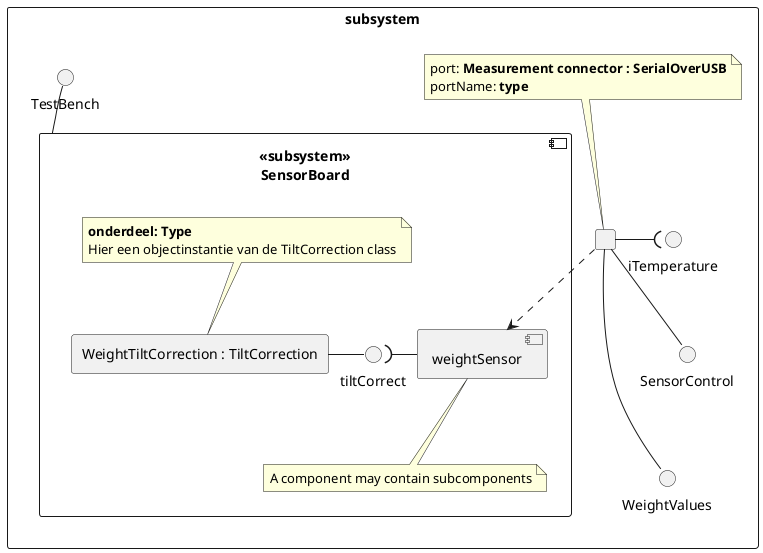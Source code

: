 @startuml
'https://plantuml.com/component-diagram

rectangle border as "subsystem"{
    component [SensorBoard] as "<<subsystem>>\nSensorBoard\n"{
        interface tc as "tiltCorrect"
        component [weightSensor] as ws
        rectangle rect1 as "WeightTiltCorrection : TiltCorrection"

        ws -left-( tc
        tc -left- rect1

        note as n1
            A component may contain subcomponents
        end note

        note as n2
            **onderdeel: Type**
            Hier een objectinstantie van de TiltCorrection class
        end note

        ws .down. n1
        rect1 .up. n2
    }

    rectangle port1 as " "

    port1 .down.> ws

    iTemperature    -[hidden]- SensorControl
    SensorControl   -[hidden]- WeightValues

    port1 -left-( iTemperature
    port1 -- SensorControl
    port1 -- WeightValues
    SensorBoard -up- TestBench
    note as n3
        port: **Measurement connector : SerialOverUSB**
        portName: **type**
    end note

    port1 .up. n3


}
@enduml